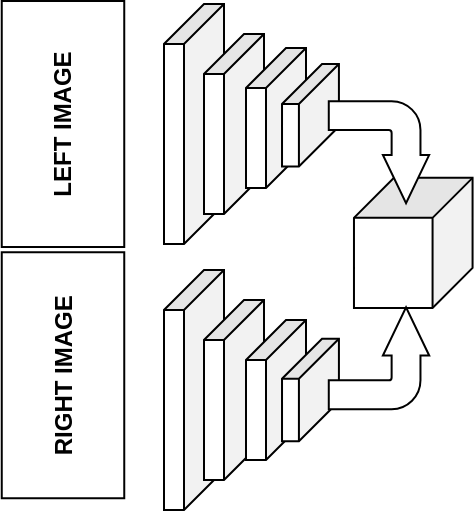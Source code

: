 <mxfile version="16.5.2" type="github">
  <diagram id="XJV9W_cmDKWi7Rnc3LGd" name="Page-1">
    <mxGraphModel dx="715" dy="433" grid="1" gridSize="10" guides="1" tooltips="1" connect="1" arrows="1" fold="1" page="1" pageScale="1" pageWidth="850" pageHeight="1100" math="0" shadow="0">
      <root>
        <mxCell id="0" />
        <mxCell id="1" parent="0" />
        <mxCell id="ripQ546PBSJGRs5OGgcQ-14" value="" style="shape=cube;whiteSpace=wrap;html=1;boundedLbl=1;backgroundOutline=1;darkOpacity=0.05;darkOpacity2=0.1;rotation=90;" parent="1" vertex="1">
          <mxGeometry x="47" y="60" width="120" height="30" as="geometry" />
        </mxCell>
        <mxCell id="ripQ546PBSJGRs5OGgcQ-15" value="" style="shape=cube;whiteSpace=wrap;html=1;boundedLbl=1;backgroundOutline=1;darkOpacity=0.05;darkOpacity2=0.1;rotation=90;" parent="1" vertex="1">
          <mxGeometry x="82" y="60" width="90" height="30" as="geometry" />
        </mxCell>
        <mxCell id="ripQ546PBSJGRs5OGgcQ-16" value="" style="shape=cube;whiteSpace=wrap;html=1;boundedLbl=1;backgroundOutline=1;darkOpacity=0.05;darkOpacity2=0.1;rotation=90;" parent="1" vertex="1">
          <mxGeometry x="113" y="57" width="70" height="30" as="geometry" />
        </mxCell>
        <mxCell id="ripQ546PBSJGRs5OGgcQ-17" value="" style="shape=cube;whiteSpace=wrap;html=1;boundedLbl=1;backgroundOutline=1;darkOpacity=0.05;darkOpacity2=0.1;rotation=90;" parent="1" vertex="1">
          <mxGeometry x="47" y="193" width="120" height="30" as="geometry" />
        </mxCell>
        <mxCell id="ripQ546PBSJGRs5OGgcQ-18" value="" style="shape=cube;whiteSpace=wrap;html=1;boundedLbl=1;backgroundOutline=1;darkOpacity=0.05;darkOpacity2=0.1;rotation=90;" parent="1" vertex="1">
          <mxGeometry x="82" y="193" width="90" height="30" as="geometry" />
        </mxCell>
        <mxCell id="ripQ546PBSJGRs5OGgcQ-19" value="" style="shape=cube;whiteSpace=wrap;html=1;boundedLbl=1;backgroundOutline=1;darkOpacity=0.05;darkOpacity2=0.1;rotation=90;" parent="1" vertex="1">
          <mxGeometry x="113" y="193" width="70" height="30" as="geometry" />
        </mxCell>
        <mxCell id="gHIy9yLXrVZsT-g1AwRH-1" value="" style="shape=cube;whiteSpace=wrap;html=1;boundedLbl=1;backgroundOutline=1;darkOpacity=0.05;darkOpacity2=0.1;rotation=90;" parent="1" vertex="1">
          <mxGeometry x="139.61" y="56.41" width="51.25" height="28.45" as="geometry" />
        </mxCell>
        <mxCell id="gHIy9yLXrVZsT-g1AwRH-2" value="" style="shape=cube;whiteSpace=wrap;html=1;boundedLbl=1;backgroundOutline=1;darkOpacity=0.05;darkOpacity2=0.1;rotation=90;" parent="1" vertex="1">
          <mxGeometry x="139.61" y="193.78" width="51.25" height="28.45" as="geometry" />
        </mxCell>
        <mxCell id="gHIy9yLXrVZsT-g1AwRH-4" value="&lt;b&gt;LEFT IMAGE&lt;/b&gt;" style="rounded=0;whiteSpace=wrap;html=1;rotation=-90;" parent="1" vertex="1">
          <mxGeometry x="-20" y="44.38" width="123" height="61.25" as="geometry" />
        </mxCell>
        <mxCell id="gHIy9yLXrVZsT-g1AwRH-5" value="&lt;b&gt;RIGHT IMAGE&lt;/b&gt;" style="rounded=0;whiteSpace=wrap;html=1;rotation=-90;" parent="1" vertex="1">
          <mxGeometry x="-20" y="170" width="123" height="61.25" as="geometry" />
        </mxCell>
        <mxCell id="gHIy9yLXrVZsT-g1AwRH-6" value="" style="shape=cube;whiteSpace=wrap;html=1;boundedLbl=1;backgroundOutline=1;darkOpacity=0.05;darkOpacity2=0.1;rotation=90;" parent="1" vertex="1">
          <mxGeometry x="184.13" y="104.79" width="65.01" height="59.3" as="geometry" />
        </mxCell>
        <mxCell id="gHIy9yLXrVZsT-g1AwRH-16" value="" style="html=1;shadow=0;dashed=0;align=center;verticalAlign=middle;shape=mxgraph.arrows2.bendArrow;dy=7.21;dx=24.16;notch=0;arrowHead=23.15;rounded=1;rotation=90;" parent="1" vertex="1">
          <mxGeometry x="174" y="64" width="50.99" height="50.21" as="geometry" />
        </mxCell>
        <mxCell id="j10uJciGInbWVbVoU815-2" value="" style="html=1;shadow=0;dashed=0;align=center;verticalAlign=middle;shape=mxgraph.arrows2.bendArrow;dy=7.21;dx=24.16;notch=0;arrowHead=23.15;rounded=1;rotation=-90;flipV=1;" vertex="1" parent="1">
          <mxGeometry x="174" y="167" width="50.99" height="50.21" as="geometry" />
        </mxCell>
      </root>
    </mxGraphModel>
  </diagram>
</mxfile>
